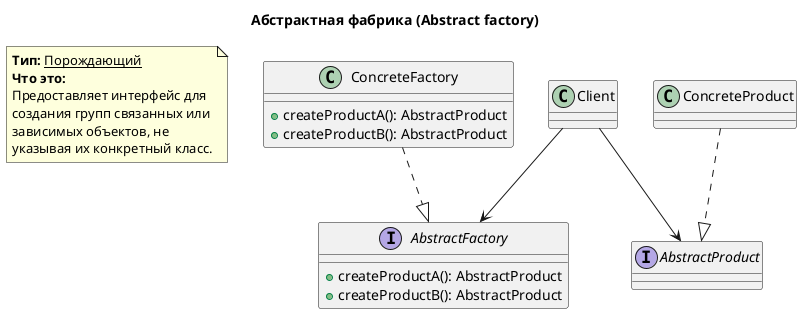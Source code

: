 @startuml

title Абстрактная фабрика (Abstract factory)

note as INFO
<b>Тип:</b> <u>Порождающий</u>
<b>Что это:</b>
Предоставляет интерфейс для
создания групп связанных или
зависимых объектов, не
указывая их конкретный класс.
endnote

class Client
interface AbstractFactory{
    +createProductA(): AbstractProduct
    +createProductB(): AbstractProduct
}
class ConcreteFactory{
    +createProductA(): AbstractProduct
    +createProductB(): AbstractProduct
}
interface AbstractProduct
class ConcreteProduct

Client --> AbstractFactory
Client --> AbstractProduct
ConcreteFactory ..|> AbstractFactory
ConcreteProduct ..|> AbstractProduct

@enduml